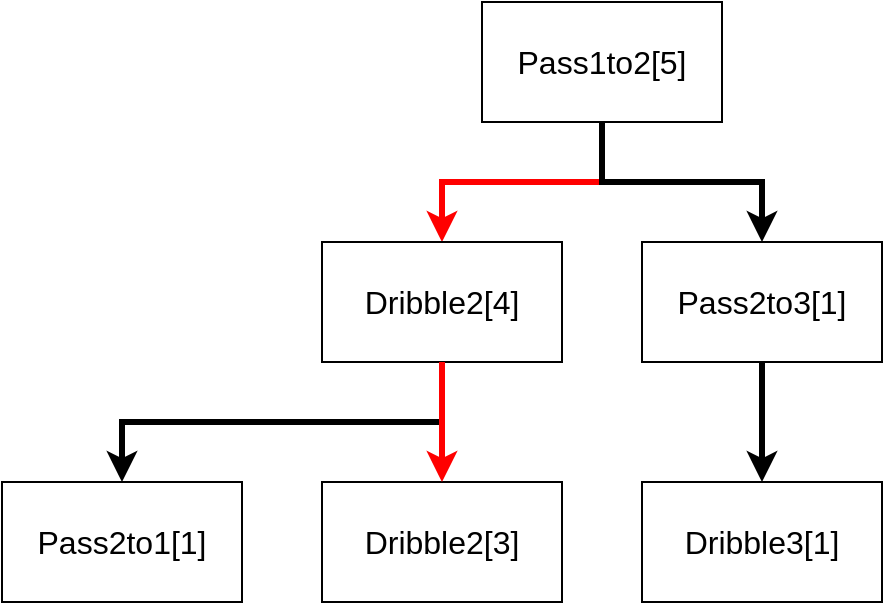 <mxfile version="20.5.1" type="github">
  <diagram id="tM2nWxl7KX0AxRf4ENj3" name="ページ1">
    <mxGraphModel dx="1422" dy="729" grid="1" gridSize="10" guides="1" tooltips="1" connect="1" arrows="1" fold="1" page="1" pageScale="1" pageWidth="827" pageHeight="1169" math="0" shadow="0">
      <root>
        <mxCell id="0" />
        <mxCell id="1" parent="0" />
        <mxCell id="ExsZxsCPLvvITjwQGhQG-7" style="edgeStyle=orthogonalEdgeStyle;rounded=0;orthogonalLoop=1;jettySize=auto;html=1;entryX=0.5;entryY=0;entryDx=0;entryDy=0;strokeWidth=3;fontSize=16;fontColor=#FF0000;strokeColor=#FF0000;" edge="1" parent="1" source="ExsZxsCPLvvITjwQGhQG-1" target="ExsZxsCPLvvITjwQGhQG-2">
          <mxGeometry relative="1" as="geometry" />
        </mxCell>
        <mxCell id="ExsZxsCPLvvITjwQGhQG-8" style="edgeStyle=orthogonalEdgeStyle;rounded=0;orthogonalLoop=1;jettySize=auto;html=1;exitX=0.5;exitY=1;exitDx=0;exitDy=0;entryX=0.5;entryY=0;entryDx=0;entryDy=0;strokeWidth=3;fontSize=16;" edge="1" parent="1" source="ExsZxsCPLvvITjwQGhQG-1" target="ExsZxsCPLvvITjwQGhQG-3">
          <mxGeometry relative="1" as="geometry" />
        </mxCell>
        <mxCell id="ExsZxsCPLvvITjwQGhQG-1" value="Pass1to2[5]" style="rounded=0;whiteSpace=wrap;html=1;fontSize=16;" vertex="1" parent="1">
          <mxGeometry x="360" y="160" width="120" height="60" as="geometry" />
        </mxCell>
        <mxCell id="ExsZxsCPLvvITjwQGhQG-10" style="edgeStyle=orthogonalEdgeStyle;rounded=0;orthogonalLoop=1;jettySize=auto;html=1;exitX=0.5;exitY=1;exitDx=0;exitDy=0;entryX=0.5;entryY=0;entryDx=0;entryDy=0;strokeWidth=3;fontSize=16;" edge="1" parent="1" source="ExsZxsCPLvvITjwQGhQG-2" target="ExsZxsCPLvvITjwQGhQG-4">
          <mxGeometry relative="1" as="geometry" />
        </mxCell>
        <mxCell id="ExsZxsCPLvvITjwQGhQG-2" value="Dribble2[4]" style="rounded=0;whiteSpace=wrap;html=1;fontSize=16;" vertex="1" parent="1">
          <mxGeometry x="280" y="280" width="120" height="60" as="geometry" />
        </mxCell>
        <mxCell id="ExsZxsCPLvvITjwQGhQG-11" style="edgeStyle=orthogonalEdgeStyle;rounded=0;orthogonalLoop=1;jettySize=auto;html=1;exitX=0.5;exitY=1;exitDx=0;exitDy=0;entryX=0.5;entryY=0;entryDx=0;entryDy=0;strokeWidth=3;fontSize=16;" edge="1" parent="1" source="ExsZxsCPLvvITjwQGhQG-3" target="ExsZxsCPLvvITjwQGhQG-6">
          <mxGeometry relative="1" as="geometry" />
        </mxCell>
        <mxCell id="ExsZxsCPLvvITjwQGhQG-3" value="Pass2to3[1]" style="rounded=0;whiteSpace=wrap;html=1;fontSize=16;" vertex="1" parent="1">
          <mxGeometry x="440" y="280" width="120" height="60" as="geometry" />
        </mxCell>
        <mxCell id="ExsZxsCPLvvITjwQGhQG-4" value="Pass2to1[1]" style="rounded=0;whiteSpace=wrap;html=1;fontSize=16;" vertex="1" parent="1">
          <mxGeometry x="120" y="400" width="120" height="60" as="geometry" />
        </mxCell>
        <mxCell id="ExsZxsCPLvvITjwQGhQG-5" value="Dribble2[3]" style="rounded=0;whiteSpace=wrap;html=1;fontSize=16;" vertex="1" parent="1">
          <mxGeometry x="280" y="400" width="120" height="60" as="geometry" />
        </mxCell>
        <mxCell id="ExsZxsCPLvvITjwQGhQG-6" value="Dribble3[1]" style="rounded=0;whiteSpace=wrap;html=1;fontSize=16;" vertex="1" parent="1">
          <mxGeometry x="440" y="400" width="120" height="60" as="geometry" />
        </mxCell>
        <mxCell id="ExsZxsCPLvvITjwQGhQG-9" style="edgeStyle=orthogonalEdgeStyle;rounded=0;orthogonalLoop=1;jettySize=auto;html=1;exitX=0.5;exitY=1;exitDx=0;exitDy=0;entryX=0.5;entryY=0;entryDx=0;entryDy=0;strokeWidth=3;fontSize=16;fontColor=#FF0000;strokeColor=#FF0000;" edge="1" parent="1" source="ExsZxsCPLvvITjwQGhQG-2" target="ExsZxsCPLvvITjwQGhQG-5">
          <mxGeometry relative="1" as="geometry" />
        </mxCell>
      </root>
    </mxGraphModel>
  </diagram>
</mxfile>
